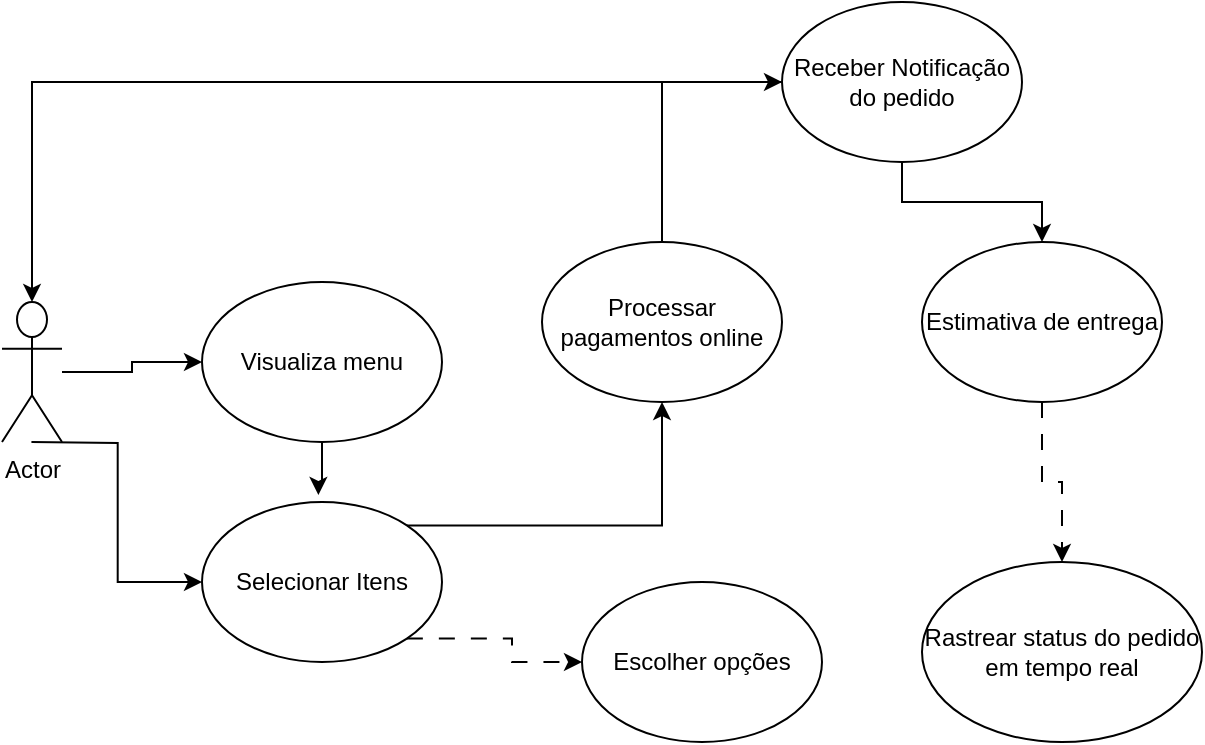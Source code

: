 <mxfile version="21.8.0" type="github">
  <diagram name="Página-1" id="Siy8xOpBqz3qNULBB8f6">
    <mxGraphModel dx="852" dy="498" grid="1" gridSize="10" guides="1" tooltips="1" connect="1" arrows="1" fold="1" page="1" pageScale="1" pageWidth="827" pageHeight="1169" math="0" shadow="0">
      <root>
        <mxCell id="0" />
        <mxCell id="1" parent="0" />
        <mxCell id="ca_CvSRww3O8yyWCPjLS-76" style="edgeStyle=orthogonalEdgeStyle;rounded=0;orthogonalLoop=1;jettySize=auto;html=1;entryX=0;entryY=0.5;entryDx=0;entryDy=0;" edge="1" parent="1" source="ca_CvSRww3O8yyWCPjLS-65" target="ca_CvSRww3O8yyWCPjLS-75">
          <mxGeometry relative="1" as="geometry">
            <mxPoint x="200" y="410" as="targetPoint" />
          </mxGeometry>
        </mxCell>
        <mxCell id="ca_CvSRww3O8yyWCPjLS-80" style="edgeStyle=orthogonalEdgeStyle;rounded=0;orthogonalLoop=1;jettySize=auto;html=1;entryX=0;entryY=0.5;entryDx=0;entryDy=0;" edge="1" parent="1" target="ca_CvSRww3O8yyWCPjLS-79">
          <mxGeometry relative="1" as="geometry">
            <mxPoint x="124.72" y="530" as="targetPoint" />
            <mxPoint x="124.72" y="450" as="sourcePoint" />
          </mxGeometry>
        </mxCell>
        <mxCell id="ca_CvSRww3O8yyWCPjLS-65" value="Actor" style="shape=umlActor;verticalLabelPosition=bottom;verticalAlign=top;html=1;outlineConnect=0;" vertex="1" parent="1">
          <mxGeometry x="110" y="380" width="30" height="70" as="geometry" />
        </mxCell>
        <mxCell id="ca_CvSRww3O8yyWCPjLS-78" style="edgeStyle=orthogonalEdgeStyle;rounded=0;orthogonalLoop=1;jettySize=auto;html=1;entryX=0.485;entryY=-0.044;entryDx=0;entryDy=0;entryPerimeter=0;" edge="1" parent="1" source="ca_CvSRww3O8yyWCPjLS-75" target="ca_CvSRww3O8yyWCPjLS-79">
          <mxGeometry relative="1" as="geometry">
            <mxPoint x="270" y="510" as="targetPoint" />
          </mxGeometry>
        </mxCell>
        <mxCell id="ca_CvSRww3O8yyWCPjLS-75" value="Visualiza menu" style="ellipse;whiteSpace=wrap;html=1;" vertex="1" parent="1">
          <mxGeometry x="210" y="370" width="120" height="80" as="geometry" />
        </mxCell>
        <mxCell id="ca_CvSRww3O8yyWCPjLS-81" style="edgeStyle=orthogonalEdgeStyle;rounded=0;orthogonalLoop=1;jettySize=auto;html=1;exitX=1;exitY=1;exitDx=0;exitDy=0;dashed=1;dashPattern=8 8;entryX=0;entryY=0.5;entryDx=0;entryDy=0;" edge="1" parent="1" source="ca_CvSRww3O8yyWCPjLS-79" target="ca_CvSRww3O8yyWCPjLS-82">
          <mxGeometry relative="1" as="geometry">
            <mxPoint x="380" y="560" as="targetPoint" />
          </mxGeometry>
        </mxCell>
        <mxCell id="ca_CvSRww3O8yyWCPjLS-83" style="edgeStyle=orthogonalEdgeStyle;rounded=0;orthogonalLoop=1;jettySize=auto;html=1;exitX=1;exitY=0;exitDx=0;exitDy=0;" edge="1" parent="1" source="ca_CvSRww3O8yyWCPjLS-79" target="ca_CvSRww3O8yyWCPjLS-84">
          <mxGeometry relative="1" as="geometry">
            <mxPoint x="430" y="390" as="targetPoint" />
          </mxGeometry>
        </mxCell>
        <mxCell id="ca_CvSRww3O8yyWCPjLS-79" value="Selecionar Itens" style="ellipse;whiteSpace=wrap;html=1;" vertex="1" parent="1">
          <mxGeometry x="210" y="480" width="120" height="80" as="geometry" />
        </mxCell>
        <mxCell id="ca_CvSRww3O8yyWCPjLS-82" value="Escolher opções" style="ellipse;whiteSpace=wrap;html=1;" vertex="1" parent="1">
          <mxGeometry x="400" y="520" width="120" height="80" as="geometry" />
        </mxCell>
        <mxCell id="ca_CvSRww3O8yyWCPjLS-85" style="edgeStyle=orthogonalEdgeStyle;rounded=0;orthogonalLoop=1;jettySize=auto;html=1;entryX=0;entryY=0.5;entryDx=0;entryDy=0;" edge="1" parent="1" source="ca_CvSRww3O8yyWCPjLS-84" target="ca_CvSRww3O8yyWCPjLS-86">
          <mxGeometry relative="1" as="geometry">
            <mxPoint x="440" y="280" as="targetPoint" />
          </mxGeometry>
        </mxCell>
        <mxCell id="ca_CvSRww3O8yyWCPjLS-84" value="Processar pagamentos online" style="ellipse;whiteSpace=wrap;html=1;" vertex="1" parent="1">
          <mxGeometry x="380" y="350" width="120" height="80" as="geometry" />
        </mxCell>
        <mxCell id="ca_CvSRww3O8yyWCPjLS-87" style="edgeStyle=orthogonalEdgeStyle;rounded=0;orthogonalLoop=1;jettySize=auto;html=1;entryX=0.5;entryY=0;entryDx=0;entryDy=0;entryPerimeter=0;" edge="1" parent="1" source="ca_CvSRww3O8yyWCPjLS-86" target="ca_CvSRww3O8yyWCPjLS-65">
          <mxGeometry relative="1" as="geometry">
            <mxPoint x="560" y="147.241" as="targetPoint" />
          </mxGeometry>
        </mxCell>
        <mxCell id="ca_CvSRww3O8yyWCPjLS-90" value="" style="edgeStyle=orthogonalEdgeStyle;rounded=0;orthogonalLoop=1;jettySize=auto;html=1;" edge="1" parent="1" source="ca_CvSRww3O8yyWCPjLS-86" target="ca_CvSRww3O8yyWCPjLS-89">
          <mxGeometry relative="1" as="geometry" />
        </mxCell>
        <mxCell id="ca_CvSRww3O8yyWCPjLS-86" value="Receber Notificação do pedido" style="ellipse;whiteSpace=wrap;html=1;" vertex="1" parent="1">
          <mxGeometry x="500" y="230" width="120" height="80" as="geometry" />
        </mxCell>
        <mxCell id="ca_CvSRww3O8yyWCPjLS-92" value="" style="edgeStyle=orthogonalEdgeStyle;rounded=0;orthogonalLoop=1;jettySize=auto;html=1;dashed=1;dashPattern=8 8;" edge="1" parent="1" source="ca_CvSRww3O8yyWCPjLS-89" target="ca_CvSRww3O8yyWCPjLS-91">
          <mxGeometry relative="1" as="geometry" />
        </mxCell>
        <mxCell id="ca_CvSRww3O8yyWCPjLS-89" value="Estimativa de entrega" style="ellipse;whiteSpace=wrap;html=1;" vertex="1" parent="1">
          <mxGeometry x="570" y="350" width="120" height="80" as="geometry" />
        </mxCell>
        <mxCell id="ca_CvSRww3O8yyWCPjLS-91" value="Rastrear status do pedido em tempo real" style="ellipse;whiteSpace=wrap;html=1;" vertex="1" parent="1">
          <mxGeometry x="570" y="510" width="140" height="90" as="geometry" />
        </mxCell>
      </root>
    </mxGraphModel>
  </diagram>
</mxfile>
